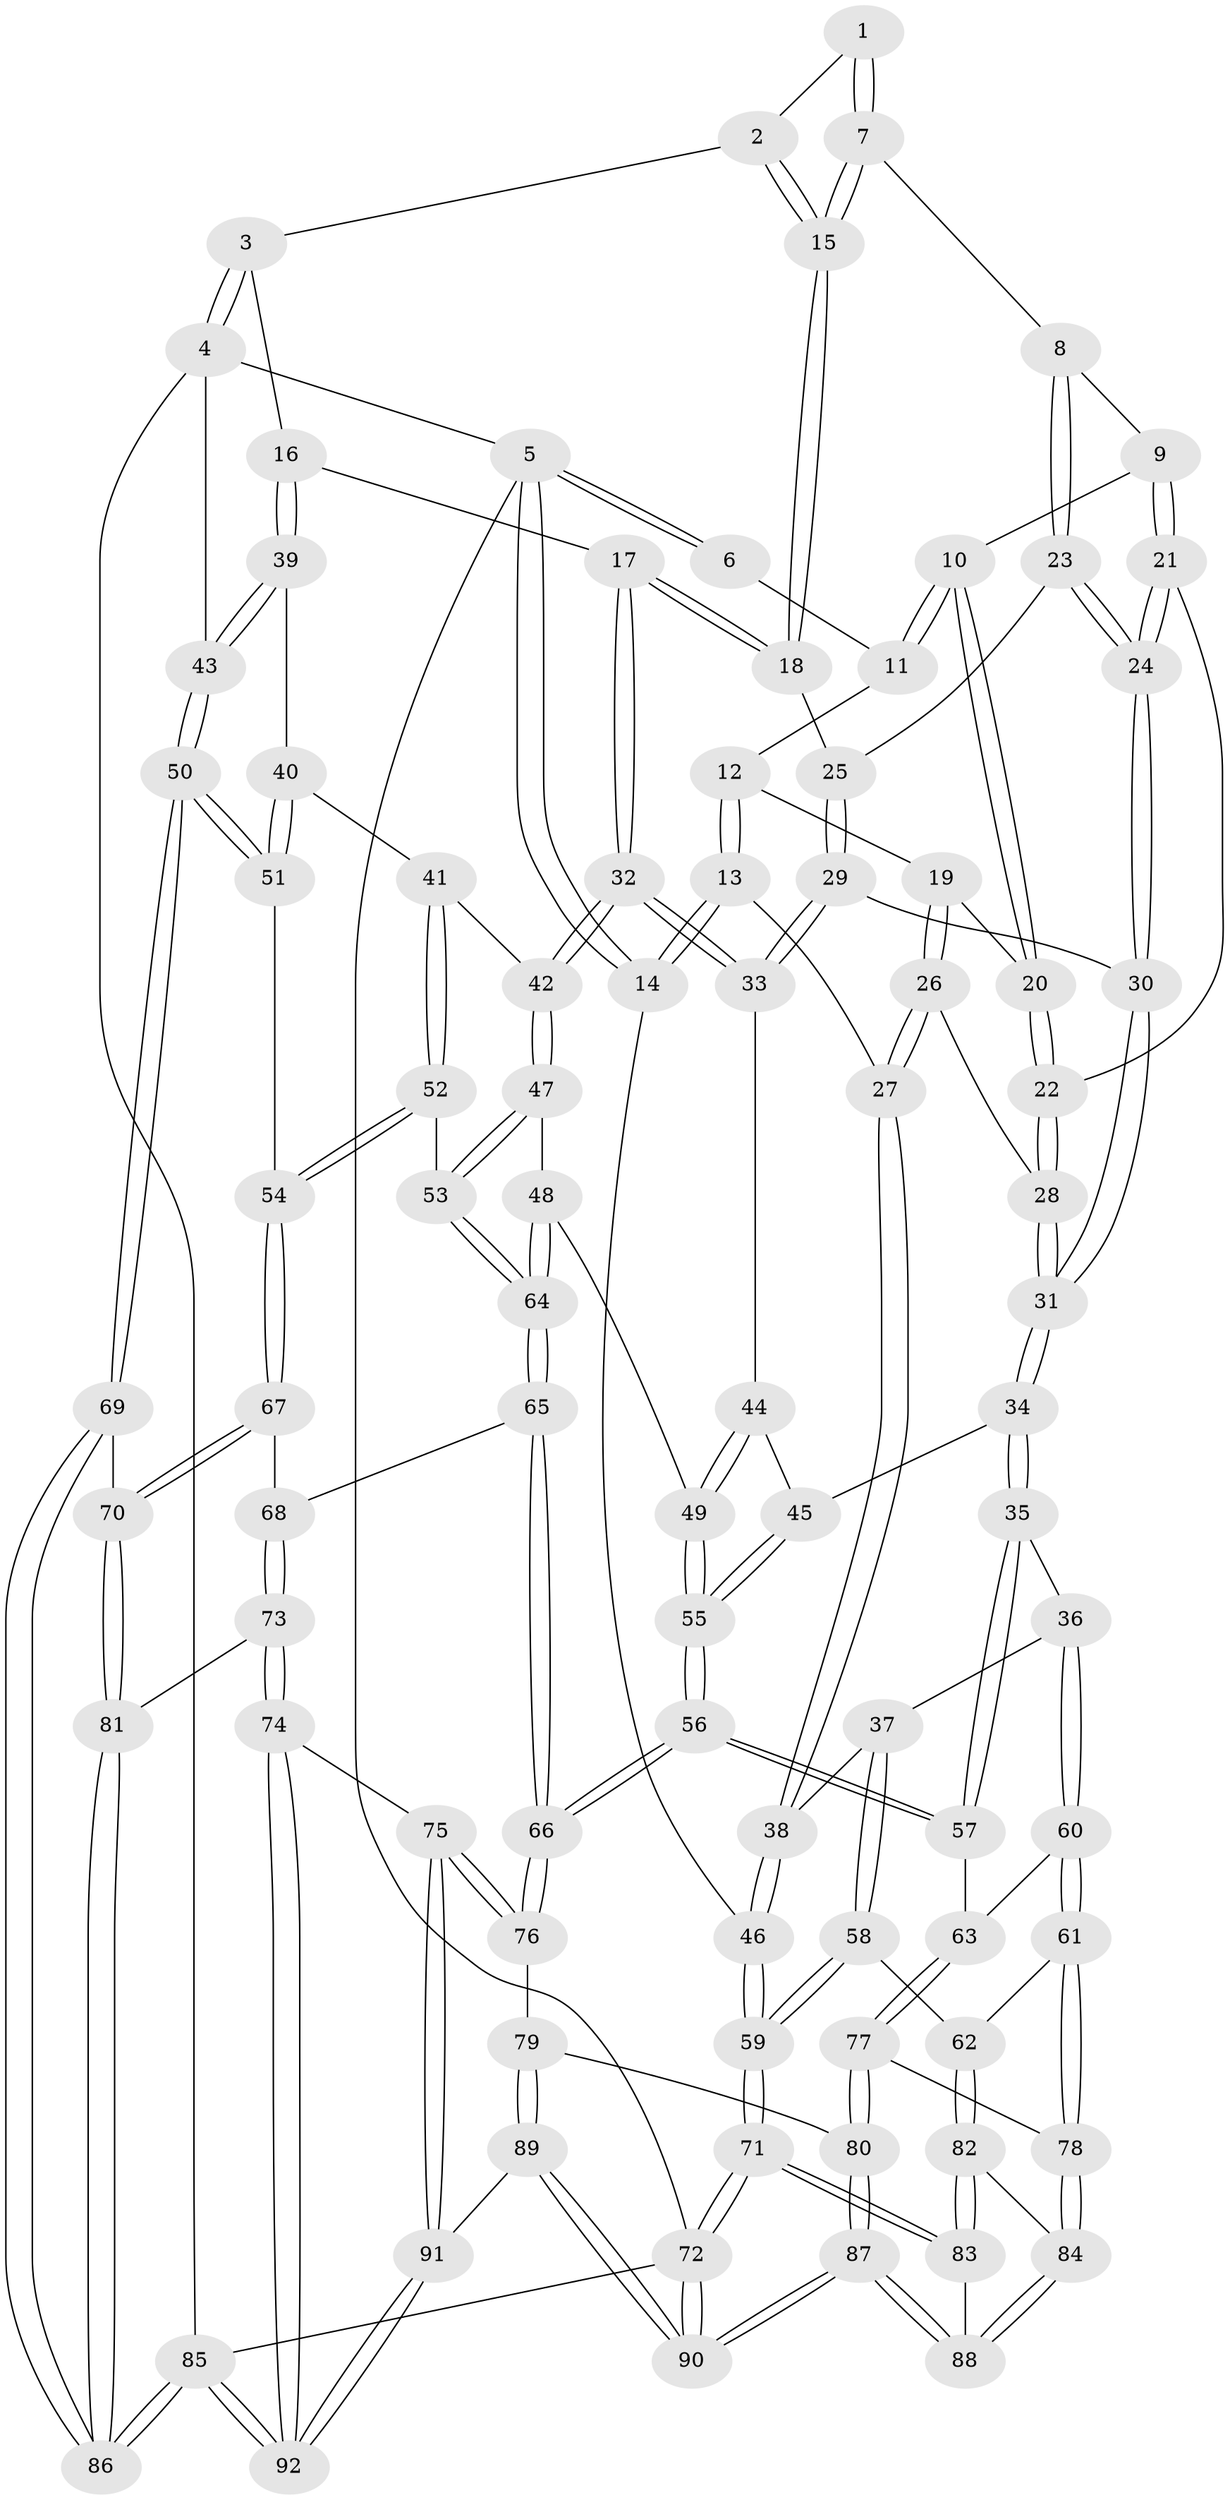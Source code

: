 // coarse degree distribution, {3: 0.391304347826087, 4: 0.5434782608695652, 5: 0.043478260869565216, 6: 0.021739130434782608}
// Generated by graph-tools (version 1.1) at 2025/38/03/04/25 23:38:33]
// undirected, 92 vertices, 227 edges
graph export_dot {
  node [color=gray90,style=filled];
  1 [pos="+0.522914079812344+0"];
  2 [pos="+0.9530568079991005+0"];
  3 [pos="+1+0"];
  4 [pos="+1+0"];
  5 [pos="+0+0"];
  6 [pos="+0.17821590600841725+0"];
  7 [pos="+0.5255179216799035+0"];
  8 [pos="+0.4956497276389833+0.04585446400924205"];
  9 [pos="+0.4268593572964445+0.07502952556335006"];
  10 [pos="+0.399008623156641+0.08278181978978648"];
  11 [pos="+0.17824108389774423+0"];
  12 [pos="+0.17856130545210205+0"];
  13 [pos="+0.04240240918114949+0.19339323204838013"];
  14 [pos="+0+0.2881913921774259"];
  15 [pos="+0.7018594660986116+0.114316677910966"];
  16 [pos="+0.8680197190098059+0.20948991470812006"];
  17 [pos="+0.7419761964225802+0.20528762502918682"];
  18 [pos="+0.7040040658762897+0.1683502644850273"];
  19 [pos="+0.2877743256260848+0.11084788239920362"];
  20 [pos="+0.34196238674350987+0.11509116879328232"];
  21 [pos="+0.42070478183136145+0.20992802418311238"];
  22 [pos="+0.407441893696777+0.21035576865204014"];
  23 [pos="+0.5132559633468083+0.10124932822158778"];
  24 [pos="+0.4674631396354155+0.2148031102260987"];
  25 [pos="+0.6293739448257929+0.17550309065912"];
  26 [pos="+0.24321727290711984+0.23540461994933856"];
  27 [pos="+0.20339367935144897+0.26146404089937597"];
  28 [pos="+0.3506777079837775+0.2624859409951081"];
  29 [pos="+0.5289723088756232+0.28071309381206483"];
  30 [pos="+0.5043874705148174+0.2660622812135472"];
  31 [pos="+0.3809776319689241+0.33824702765639697"];
  32 [pos="+0.6775151309082516+0.3663867720954139"];
  33 [pos="+0.5588557401236902+0.35077654136849534"];
  34 [pos="+0.3726323577256955+0.41354666259341766"];
  35 [pos="+0.2479366943741073+0.44931726464949817"];
  36 [pos="+0.23216286872561778+0.44828587883216064"];
  37 [pos="+0.2300714811002912+0.4473562195792111"];
  38 [pos="+0.2198735176398001+0.4345760485919365"];
  39 [pos="+0.9713012925195335+0.31667664404599527"];
  40 [pos="+0.8472724965454149+0.3999141750277765"];
  41 [pos="+0.7623685270831175+0.4181786506316642"];
  42 [pos="+0.6898759878023379+0.38645250744366416"];
  43 [pos="+1+0.38139545064618896"];
  44 [pos="+0.5553869286550236+0.35508022824480395"];
  45 [pos="+0.41577757370601687+0.43247066541889745"];
  46 [pos="+0+0.3776679384169914"];
  47 [pos="+0.6532193441561698+0.48227124647380465"];
  48 [pos="+0.5650723251848567+0.5307655336519194"];
  49 [pos="+0.5585742370297916+0.5312235222154177"];
  50 [pos="+1+0.48098716531990476"];
  51 [pos="+0.8640519468020809+0.5699067969296009"];
  52 [pos="+0.7744050519180194+0.5388310646683501"];
  53 [pos="+0.7168032210411628+0.5664974291824194"];
  54 [pos="+0.8589847608279185+0.5736264777399955"];
  55 [pos="+0.4861503462367905+0.5731038748800683"];
  56 [pos="+0.46250309747049373+0.6432336877237942"];
  57 [pos="+0.397617741042083+0.6400394148443636"];
  58 [pos="+0.05978187861980502+0.6294366729717534"];
  59 [pos="+0+0.6151558530089202"];
  60 [pos="+0.24323473657537262+0.6182689889064484"];
  61 [pos="+0.18915498901511643+0.6723302258953149"];
  62 [pos="+0.11012435127014888+0.6635872171589287"];
  63 [pos="+0.3646365090086293+0.6531563492606287"];
  64 [pos="+0.6889631077081565+0.6206852023939198"];
  65 [pos="+0.6888781425350344+0.6240525649972252"];
  66 [pos="+0.5430408025412213+0.7811855086319492"];
  67 [pos="+0.8445962918362883+0.6670053754728603"];
  68 [pos="+0.7035683026526115+0.6331631486519296"];
  69 [pos="+1+0.6408643561152487"];
  70 [pos="+0.8709291454658695+0.761144334676504"];
  71 [pos="+0+0.7483462975741688"];
  72 [pos="+0+1"];
  73 [pos="+0.8084295202777947+0.8490708480553798"];
  74 [pos="+0.8047114316573577+0.8526731069984993"];
  75 [pos="+0.5683561136172564+0.8229267635108639"];
  76 [pos="+0.5463529669659211+0.8063264419902275"];
  77 [pos="+0.27293396881803705+0.7583598222960938"];
  78 [pos="+0.24604312479442914+0.7430488510178181"];
  79 [pos="+0.48751682790030626+0.8389094698813888"];
  80 [pos="+0.29252562995841963+0.8248871985385069"];
  81 [pos="+0.8282662995912681+0.8343203137323173"];
  82 [pos="+0.12188653217497632+0.7497374972602527"];
  83 [pos="+0+0.825537007596075"];
  84 [pos="+0.13638411938566328+0.7985251138551266"];
  85 [pos="+1+1"];
  86 [pos="+1+1"];
  87 [pos="+0.18580389813097142+0.9727394671682158"];
  88 [pos="+0.1195512437447407+0.8902080870883751"];
  89 [pos="+0.2594666146056639+1"];
  90 [pos="+0.2154786557606116+1"];
  91 [pos="+0.6138115320358103+1"];
  92 [pos="+0.8473946706210902+1"];
  1 -- 2;
  1 -- 7;
  1 -- 7;
  2 -- 3;
  2 -- 15;
  2 -- 15;
  3 -- 4;
  3 -- 4;
  3 -- 16;
  4 -- 5;
  4 -- 43;
  4 -- 85;
  5 -- 6;
  5 -- 6;
  5 -- 14;
  5 -- 14;
  5 -- 72;
  6 -- 11;
  7 -- 8;
  7 -- 15;
  7 -- 15;
  8 -- 9;
  8 -- 23;
  8 -- 23;
  9 -- 10;
  9 -- 21;
  9 -- 21;
  10 -- 11;
  10 -- 11;
  10 -- 20;
  10 -- 20;
  11 -- 12;
  12 -- 13;
  12 -- 13;
  12 -- 19;
  13 -- 14;
  13 -- 14;
  13 -- 27;
  14 -- 46;
  15 -- 18;
  15 -- 18;
  16 -- 17;
  16 -- 39;
  16 -- 39;
  17 -- 18;
  17 -- 18;
  17 -- 32;
  17 -- 32;
  18 -- 25;
  19 -- 20;
  19 -- 26;
  19 -- 26;
  20 -- 22;
  20 -- 22;
  21 -- 22;
  21 -- 24;
  21 -- 24;
  22 -- 28;
  22 -- 28;
  23 -- 24;
  23 -- 24;
  23 -- 25;
  24 -- 30;
  24 -- 30;
  25 -- 29;
  25 -- 29;
  26 -- 27;
  26 -- 27;
  26 -- 28;
  27 -- 38;
  27 -- 38;
  28 -- 31;
  28 -- 31;
  29 -- 30;
  29 -- 33;
  29 -- 33;
  30 -- 31;
  30 -- 31;
  31 -- 34;
  31 -- 34;
  32 -- 33;
  32 -- 33;
  32 -- 42;
  32 -- 42;
  33 -- 44;
  34 -- 35;
  34 -- 35;
  34 -- 45;
  35 -- 36;
  35 -- 57;
  35 -- 57;
  36 -- 37;
  36 -- 60;
  36 -- 60;
  37 -- 38;
  37 -- 58;
  37 -- 58;
  38 -- 46;
  38 -- 46;
  39 -- 40;
  39 -- 43;
  39 -- 43;
  40 -- 41;
  40 -- 51;
  40 -- 51;
  41 -- 42;
  41 -- 52;
  41 -- 52;
  42 -- 47;
  42 -- 47;
  43 -- 50;
  43 -- 50;
  44 -- 45;
  44 -- 49;
  44 -- 49;
  45 -- 55;
  45 -- 55;
  46 -- 59;
  46 -- 59;
  47 -- 48;
  47 -- 53;
  47 -- 53;
  48 -- 49;
  48 -- 64;
  48 -- 64;
  49 -- 55;
  49 -- 55;
  50 -- 51;
  50 -- 51;
  50 -- 69;
  50 -- 69;
  51 -- 54;
  52 -- 53;
  52 -- 54;
  52 -- 54;
  53 -- 64;
  53 -- 64;
  54 -- 67;
  54 -- 67;
  55 -- 56;
  55 -- 56;
  56 -- 57;
  56 -- 57;
  56 -- 66;
  56 -- 66;
  57 -- 63;
  58 -- 59;
  58 -- 59;
  58 -- 62;
  59 -- 71;
  59 -- 71;
  60 -- 61;
  60 -- 61;
  60 -- 63;
  61 -- 62;
  61 -- 78;
  61 -- 78;
  62 -- 82;
  62 -- 82;
  63 -- 77;
  63 -- 77;
  64 -- 65;
  64 -- 65;
  65 -- 66;
  65 -- 66;
  65 -- 68;
  66 -- 76;
  66 -- 76;
  67 -- 68;
  67 -- 70;
  67 -- 70;
  68 -- 73;
  68 -- 73;
  69 -- 70;
  69 -- 86;
  69 -- 86;
  70 -- 81;
  70 -- 81;
  71 -- 72;
  71 -- 72;
  71 -- 83;
  71 -- 83;
  72 -- 90;
  72 -- 90;
  72 -- 85;
  73 -- 74;
  73 -- 74;
  73 -- 81;
  74 -- 75;
  74 -- 92;
  74 -- 92;
  75 -- 76;
  75 -- 76;
  75 -- 91;
  75 -- 91;
  76 -- 79;
  77 -- 78;
  77 -- 80;
  77 -- 80;
  78 -- 84;
  78 -- 84;
  79 -- 80;
  79 -- 89;
  79 -- 89;
  80 -- 87;
  80 -- 87;
  81 -- 86;
  81 -- 86;
  82 -- 83;
  82 -- 83;
  82 -- 84;
  83 -- 88;
  84 -- 88;
  84 -- 88;
  85 -- 86;
  85 -- 86;
  85 -- 92;
  85 -- 92;
  87 -- 88;
  87 -- 88;
  87 -- 90;
  87 -- 90;
  89 -- 90;
  89 -- 90;
  89 -- 91;
  91 -- 92;
  91 -- 92;
}
